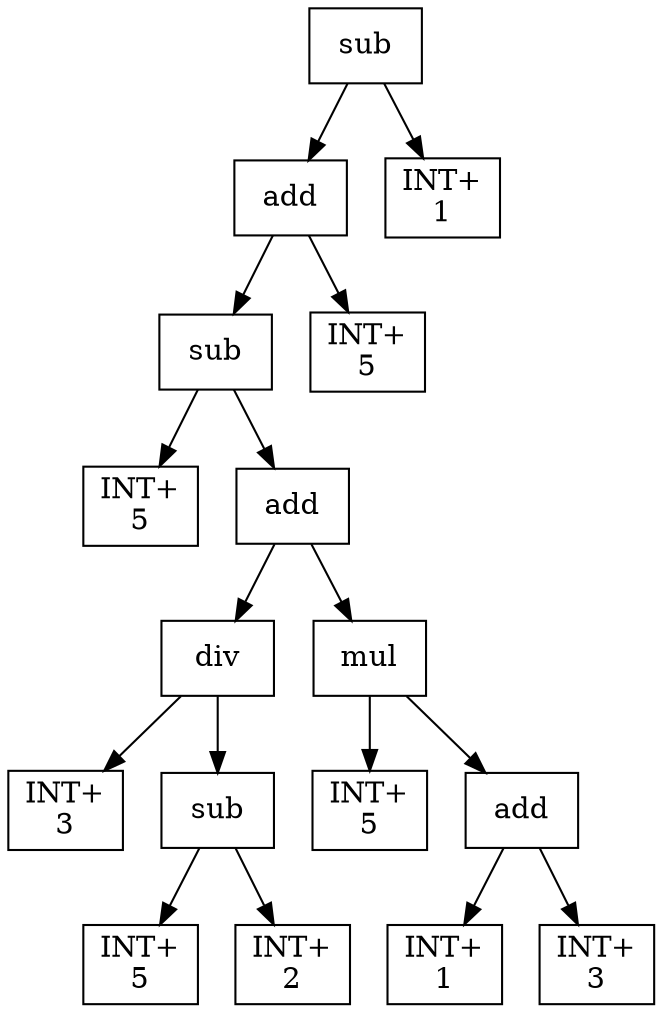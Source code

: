 digraph expr {
  node [shape=box];
  n1 [label="sub"];
  n2 [label="add"];
  n3 [label="sub"];
  n4 [label="INT+\n5"];
  n5 [label="add"];
  n6 [label="div"];
  n7 [label="INT+\n3"];
  n8 [label="sub"];
  n9 [label="INT+\n5"];
  n10 [label="INT+\n2"];
  n8 -> n9;
  n8 -> n10;
  n6 -> n7;
  n6 -> n8;
  n11 [label="mul"];
  n12 [label="INT+\n5"];
  n13 [label="add"];
  n14 [label="INT+\n1"];
  n15 [label="INT+\n3"];
  n13 -> n14;
  n13 -> n15;
  n11 -> n12;
  n11 -> n13;
  n5 -> n6;
  n5 -> n11;
  n3 -> n4;
  n3 -> n5;
  n16 [label="INT+\n5"];
  n2 -> n3;
  n2 -> n16;
  n17 [label="INT+\n1"];
  n1 -> n2;
  n1 -> n17;
}